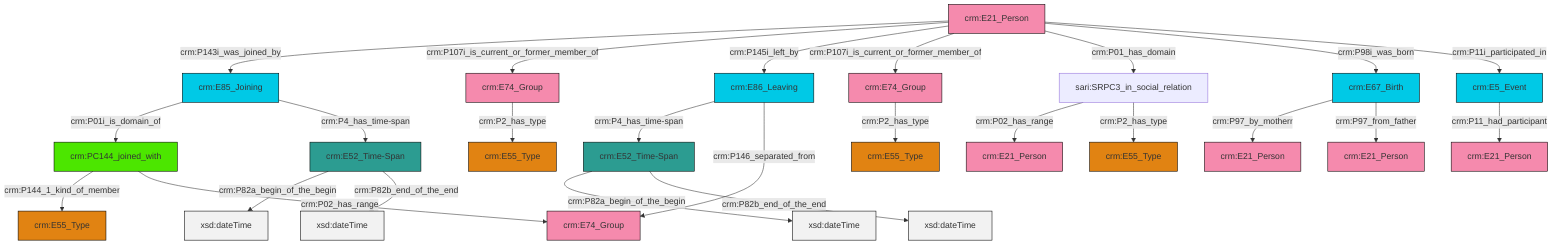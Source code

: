 graph TD
classDef Literal fill:#f2f2f2,stroke:#000000;
classDef CRM_Entity fill:#FFFFFF,stroke:#000000;
classDef Temporal_Entity fill:#00C9E6, stroke:#000000;
classDef Type fill:#E18312, stroke:#000000;
classDef Time-Span fill:#2C9C91, stroke:#000000;
classDef Appellation fill:#FFEB7F, stroke:#000000;
classDef Place fill:#008836, stroke:#000000;
classDef Persistent_Item fill:#B266B2, stroke:#000000;
classDef Conceptual_Object fill:#FFD700, stroke:#000000;
classDef Physical_Thing fill:#D2B48C, stroke:#000000;
classDef Actor fill:#f58aad, stroke:#000000;
classDef PC_Classes fill:#4ce600, stroke:#000000;
classDef Multi fill:#cccccc,stroke:#000000;

6["sari:SRPC3_in_social_relation"]:::Default -->|crm:P02_has_range| 7["crm:E21_Person"]:::Actor
0["crm:E85_Joining"]:::Temporal_Entity -->|crm:P01i_is_domain_of| 8["crm:PC144_joined_with"]:::PC_Classes
13["crm:E21_Person"]:::Actor -->|crm:P143i_was_joined_by| 0["crm:E85_Joining"]:::Temporal_Entity
13["crm:E21_Person"]:::Actor -->|crm:P107i_is_current_or_former_member_of| 16["crm:E74_Group"]:::Actor
6["sari:SRPC3_in_social_relation"]:::Default -->|crm:P2_has_type| 17["crm:E55_Type"]:::Type
18["crm:E67_Birth"]:::Temporal_Entity -->|crm:P97_by_motherr| 9["crm:E21_Person"]:::Actor
19["crm:E5_Event"]:::Temporal_Entity -->|crm:P11_had_participant| 20["crm:E21_Person"]:::Actor
13["crm:E21_Person"]:::Actor -->|crm:P145i_left_by| 11["crm:E86_Leaving"]:::Temporal_Entity
22["crm:E52_Time-Span"]:::Time-Span -->|crm:P82a_begin_of_the_begin| 23[xsd:dateTime]:::Literal
8["crm:PC144_joined_with"]:::PC_Classes -->|crm:P144_1_kind_of_member| 14["crm:E55_Type"]:::Type
13["crm:E21_Person"]:::Actor -->|crm:P107i_is_current_or_former_member_of| 2["crm:E74_Group"]:::Actor
2["crm:E74_Group"]:::Actor -->|crm:P2_has_type| 26["crm:E55_Type"]:::Type
8["crm:PC144_joined_with"]:::PC_Classes -->|crm:P02_has_range| 24["crm:E74_Group"]:::Actor
29["crm:E52_Time-Span"]:::Time-Span -->|crm:P82a_begin_of_the_begin| 30[xsd:dateTime]:::Literal
13["crm:E21_Person"]:::Actor -->|crm:P01_has_domain| 6["sari:SRPC3_in_social_relation"]:::Default
22["crm:E52_Time-Span"]:::Time-Span -->|crm:P82b_end_of_the_end| 31[xsd:dateTime]:::Literal
29["crm:E52_Time-Span"]:::Time-Span -->|crm:P82b_end_of_the_end| 32[xsd:dateTime]:::Literal
0["crm:E85_Joining"]:::Temporal_Entity -->|crm:P4_has_time-span| 22["crm:E52_Time-Span"]:::Time-Span
13["crm:E21_Person"]:::Actor -->|crm:P98i_was_born| 18["crm:E67_Birth"]:::Temporal_Entity
11["crm:E86_Leaving"]:::Temporal_Entity -->|crm:P4_has_time-span| 29["crm:E52_Time-Span"]:::Time-Span
13["crm:E21_Person"]:::Actor -->|crm:P11i_participated_in| 19["crm:E5_Event"]:::Temporal_Entity
18["crm:E67_Birth"]:::Temporal_Entity -->|crm:P97_from_father| 33["crm:E21_Person"]:::Actor
16["crm:E74_Group"]:::Actor -->|crm:P2_has_type| 4["crm:E55_Type"]:::Type
11["crm:E86_Leaving"]:::Temporal_Entity -->|crm:P146_separated_from| 24["crm:E74_Group"]:::Actor